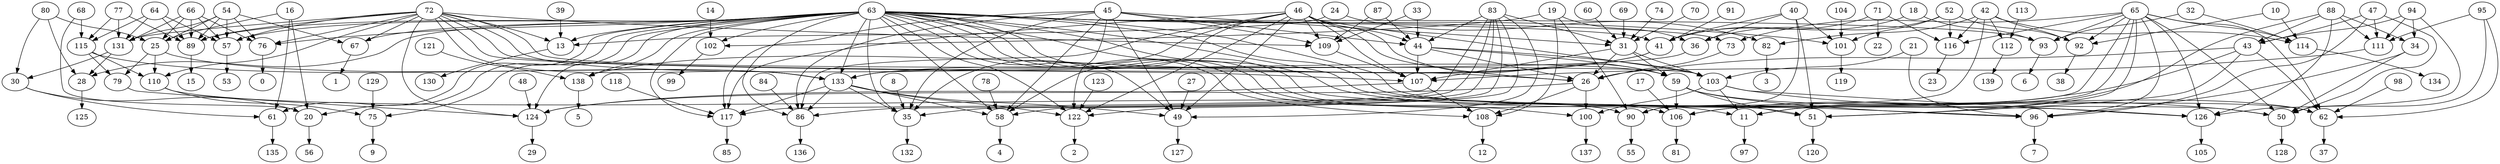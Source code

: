 digraph G {
    66 -> 57;
    54 -> 57;
    72 -> 57;
    64 -> 57;
    63 -> 57;
    43 -> 51;
    59 -> 51;
    65 -> 51;
    40 -> 51;
    63 -> 51;
    31 -> 59;
    46 -> 59;
    44 -> 59;
    72 -> 59;
    60 -> 31;
    69 -> 31;
    74 -> 31;
    70 -> 31;
    45 -> 31;
    83 -> 31;
    33 -> 44;
    87 -> 44;
    46 -> 44;
    83 -> 44;
    45 -> 44;
    47 -> 43;
    88 -> 43;
    94 -> 43;
    66 -> 89;
    54 -> 89;
    72 -> 89;
    64 -> 89;
    77 -> 89;
    63 -> 89;
    131 -> 28;
    80 -> 28;
    63 -> 28;
    66 -> 131;
    54 -> 131;
    72 -> 131;
    77 -> 131;
    64 -> 131;
    45 -> 49;
    133 -> 49;
    83 -> 49;
    46 -> 49;
    63 -> 49;
    27 -> 49;
    25 -> 133;
    115 -> 133;
    72 -> 133;
    36 -> 133;
    41 -> 133;
    63 -> 133;
    71 -> 41;
    91 -> 41;
    18 -> 41;
    40 -> 41;
    63 -> 41;
    77 -> 115;
    64 -> 115;
    68 -> 115;
    54 -> 25;
    16 -> 25;
    66 -> 25;
    80 -> 25;
    40 -> 36;
    52 -> 36;
    19 -> 36;
    24 -> 13;
    39 -> 13;
    72 -> 13;
    63 -> 13;
    30 -> 61;
    16 -> 61;
    63 -> 61;
    131 -> 30;
    80 -> 30;
    30 -> 20;
    16 -> 20;
    68 -> 20;
    63 -> 20;
    133 -> 35;
    45 -> 35;
    83 -> 35;
    46 -> 35;
    8 -> 35;
    63 -> 35;
    10 -> 114;
    32 -> 114;
    42 -> 114;
    65 -> 114;
    133 -> 86;
    83 -> 86;
    45 -> 86;
    46 -> 86;
    84 -> 86;
    63 -> 86;
    59 -> 62;
    95 -> 62;
    43 -> 62;
    65 -> 62;
    98 -> 62;
    63 -> 62;
    19 -> 102;
    14 -> 102;
    63 -> 102;
    103 -> 100;
    63 -> 100;
    26 -> 100;
    31 -> 26;
    46 -> 26;
    44 -> 26;
    43 -> 26;
    72 -> 26;
    73 -> 26;
    65 -> 73;
    63 -> 73;
    31 -> 103;
    46 -> 103;
    44 -> 103;
    21 -> 103;
    72 -> 103;
    103 -> 126;
    65 -> 126;
    88 -> 126;
    94 -> 126;
    63 -> 126;
    40 -> 101;
    52 -> 101;
    104 -> 101;
    63 -> 101;
    43 -> 106;
    59 -> 106;
    65 -> 106;
    17 -> 106;
    63 -> 106;
    107 -> 108;
    26 -> 108;
    19 -> 108;
    63 -> 108;
    31 -> 107;
    46 -> 107;
    44 -> 107;
    109 -> 107;
    72 -> 107;
    111 -> 107;
    47 -> 111;
    95 -> 111;
    88 -> 111;
    94 -> 111;
    87 -> 109;
    33 -> 109;
    46 -> 109;
    72 -> 109;
    45 -> 109;
    129 -> 75;
    110 -> 75;
    63 -> 75;
    115 -> 110;
    25 -> 110;
    72 -> 110;
    103 -> 11;
    65 -> 11;
    88 -> 11;
    63 -> 11;
    103 -> 50;
    65 -> 50;
    34 -> 50;
    47 -> 50;
    95 -> 50;
    63 -> 50;
    88 -> 34;
    94 -> 34;
    42 -> 112;
    113 -> 112;
    59 -> 96;
    21 -> 96;
    65 -> 96;
    34 -> 96;
    47 -> 96;
    63 -> 96;
    71 -> 116;
    52 -> 116;
    42 -> 116;
    65 -> 116;
    32 -> 93;
    65 -> 93;
    18 -> 93;
    63 -> 93;
    110 -> 90;
    40 -> 90;
    42 -> 90;
    19 -> 90;
    10 -> 92;
    52 -> 92;
    42 -> 92;
    65 -> 92;
    133 -> 117;
    46 -> 117;
    45 -> 117;
    83 -> 117;
    63 -> 117;
    118 -> 117;
    121 -> 138;
    63 -> 138;
    41 -> 138;
    83 -> 58;
    133 -> 58;
    46 -> 58;
    45 -> 58;
    78 -> 58;
    63 -> 58;
    42 -> 82;
    24 -> 82;
    45 -> 122;
    83 -> 122;
    133 -> 122;
    46 -> 122;
    63 -> 122;
    123 -> 122;
    54 -> 67;
    72 -> 67;
    63 -> 67;
    72 -> 124;
    107 -> 124;
    63 -> 124;
    79 -> 124;
    26 -> 124;
    48 -> 124;
    115 -> 79;
    25 -> 79;
    54 -> 76;
    72 -> 76;
    66 -> 76;
    63 -> 76;
    71 -> 22;
    57 -> 53;
    51 -> 120;
    89 -> 15;
    28 -> 125;
    49 -> 127;
    13 -> 130;
    61 -> 135;
    20 -> 56;
    35 -> 132;
    114 -> 134;
    86 -> 136;
    62 -> 37;
    102 -> 99;
    100 -> 137;
    126 -> 105;
    101 -> 119;
    106 -> 81;
    108 -> 12;
    75 -> 9;
    11 -> 97;
    50 -> 128;
    112 -> 139;
    96 -> 7;
    116 -> 23;
    93 -> 6;
    90 -> 55;
    92 -> 38;
    117 -> 85;
    138 -> 5;
    58 -> 4;
    82 -> 3;
    122 -> 2;
    67 -> 1;
    124 -> 29;
    76 -> 0;
}
